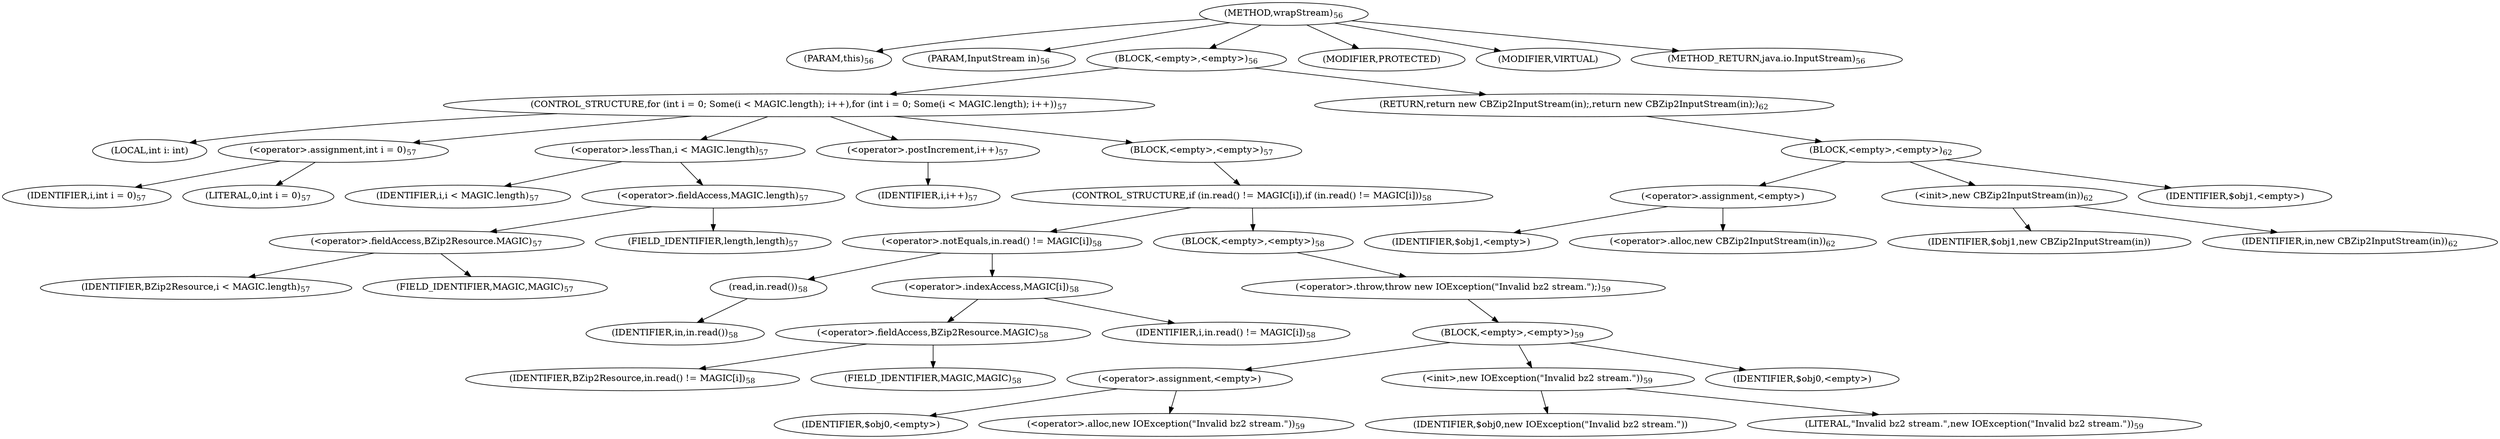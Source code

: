 digraph "wrapStream" {  
"27" [label = <(METHOD,wrapStream)<SUB>56</SUB>> ]
"28" [label = <(PARAM,this)<SUB>56</SUB>> ]
"29" [label = <(PARAM,InputStream in)<SUB>56</SUB>> ]
"30" [label = <(BLOCK,&lt;empty&gt;,&lt;empty&gt;)<SUB>56</SUB>> ]
"31" [label = <(CONTROL_STRUCTURE,for (int i = 0; Some(i &lt; MAGIC.length); i++),for (int i = 0; Some(i &lt; MAGIC.length); i++))<SUB>57</SUB>> ]
"32" [label = <(LOCAL,int i: int)> ]
"33" [label = <(&lt;operator&gt;.assignment,int i = 0)<SUB>57</SUB>> ]
"34" [label = <(IDENTIFIER,i,int i = 0)<SUB>57</SUB>> ]
"35" [label = <(LITERAL,0,int i = 0)<SUB>57</SUB>> ]
"36" [label = <(&lt;operator&gt;.lessThan,i &lt; MAGIC.length)<SUB>57</SUB>> ]
"37" [label = <(IDENTIFIER,i,i &lt; MAGIC.length)<SUB>57</SUB>> ]
"38" [label = <(&lt;operator&gt;.fieldAccess,MAGIC.length)<SUB>57</SUB>> ]
"39" [label = <(&lt;operator&gt;.fieldAccess,BZip2Resource.MAGIC)<SUB>57</SUB>> ]
"40" [label = <(IDENTIFIER,BZip2Resource,i &lt; MAGIC.length)<SUB>57</SUB>> ]
"41" [label = <(FIELD_IDENTIFIER,MAGIC,MAGIC)<SUB>57</SUB>> ]
"42" [label = <(FIELD_IDENTIFIER,length,length)<SUB>57</SUB>> ]
"43" [label = <(&lt;operator&gt;.postIncrement,i++)<SUB>57</SUB>> ]
"44" [label = <(IDENTIFIER,i,i++)<SUB>57</SUB>> ]
"45" [label = <(BLOCK,&lt;empty&gt;,&lt;empty&gt;)<SUB>57</SUB>> ]
"46" [label = <(CONTROL_STRUCTURE,if (in.read() != MAGIC[i]),if (in.read() != MAGIC[i]))<SUB>58</SUB>> ]
"47" [label = <(&lt;operator&gt;.notEquals,in.read() != MAGIC[i])<SUB>58</SUB>> ]
"48" [label = <(read,in.read())<SUB>58</SUB>> ]
"49" [label = <(IDENTIFIER,in,in.read())<SUB>58</SUB>> ]
"50" [label = <(&lt;operator&gt;.indexAccess,MAGIC[i])<SUB>58</SUB>> ]
"51" [label = <(&lt;operator&gt;.fieldAccess,BZip2Resource.MAGIC)<SUB>58</SUB>> ]
"52" [label = <(IDENTIFIER,BZip2Resource,in.read() != MAGIC[i])<SUB>58</SUB>> ]
"53" [label = <(FIELD_IDENTIFIER,MAGIC,MAGIC)<SUB>58</SUB>> ]
"54" [label = <(IDENTIFIER,i,in.read() != MAGIC[i])<SUB>58</SUB>> ]
"55" [label = <(BLOCK,&lt;empty&gt;,&lt;empty&gt;)<SUB>58</SUB>> ]
"56" [label = <(&lt;operator&gt;.throw,throw new IOException(&quot;Invalid bz2 stream.&quot;);)<SUB>59</SUB>> ]
"57" [label = <(BLOCK,&lt;empty&gt;,&lt;empty&gt;)<SUB>59</SUB>> ]
"58" [label = <(&lt;operator&gt;.assignment,&lt;empty&gt;)> ]
"59" [label = <(IDENTIFIER,$obj0,&lt;empty&gt;)> ]
"60" [label = <(&lt;operator&gt;.alloc,new IOException(&quot;Invalid bz2 stream.&quot;))<SUB>59</SUB>> ]
"61" [label = <(&lt;init&gt;,new IOException(&quot;Invalid bz2 stream.&quot;))<SUB>59</SUB>> ]
"62" [label = <(IDENTIFIER,$obj0,new IOException(&quot;Invalid bz2 stream.&quot;))> ]
"63" [label = <(LITERAL,&quot;Invalid bz2 stream.&quot;,new IOException(&quot;Invalid bz2 stream.&quot;))<SUB>59</SUB>> ]
"64" [label = <(IDENTIFIER,$obj0,&lt;empty&gt;)> ]
"65" [label = <(RETURN,return new CBZip2InputStream(in);,return new CBZip2InputStream(in);)<SUB>62</SUB>> ]
"66" [label = <(BLOCK,&lt;empty&gt;,&lt;empty&gt;)<SUB>62</SUB>> ]
"67" [label = <(&lt;operator&gt;.assignment,&lt;empty&gt;)> ]
"68" [label = <(IDENTIFIER,$obj1,&lt;empty&gt;)> ]
"69" [label = <(&lt;operator&gt;.alloc,new CBZip2InputStream(in))<SUB>62</SUB>> ]
"70" [label = <(&lt;init&gt;,new CBZip2InputStream(in))<SUB>62</SUB>> ]
"71" [label = <(IDENTIFIER,$obj1,new CBZip2InputStream(in))> ]
"72" [label = <(IDENTIFIER,in,new CBZip2InputStream(in))<SUB>62</SUB>> ]
"73" [label = <(IDENTIFIER,$obj1,&lt;empty&gt;)> ]
"74" [label = <(MODIFIER,PROTECTED)> ]
"75" [label = <(MODIFIER,VIRTUAL)> ]
"76" [label = <(METHOD_RETURN,java.io.InputStream)<SUB>56</SUB>> ]
  "27" -> "28" 
  "27" -> "29" 
  "27" -> "30" 
  "27" -> "74" 
  "27" -> "75" 
  "27" -> "76" 
  "30" -> "31" 
  "30" -> "65" 
  "31" -> "32" 
  "31" -> "33" 
  "31" -> "36" 
  "31" -> "43" 
  "31" -> "45" 
  "33" -> "34" 
  "33" -> "35" 
  "36" -> "37" 
  "36" -> "38" 
  "38" -> "39" 
  "38" -> "42" 
  "39" -> "40" 
  "39" -> "41" 
  "43" -> "44" 
  "45" -> "46" 
  "46" -> "47" 
  "46" -> "55" 
  "47" -> "48" 
  "47" -> "50" 
  "48" -> "49" 
  "50" -> "51" 
  "50" -> "54" 
  "51" -> "52" 
  "51" -> "53" 
  "55" -> "56" 
  "56" -> "57" 
  "57" -> "58" 
  "57" -> "61" 
  "57" -> "64" 
  "58" -> "59" 
  "58" -> "60" 
  "61" -> "62" 
  "61" -> "63" 
  "65" -> "66" 
  "66" -> "67" 
  "66" -> "70" 
  "66" -> "73" 
  "67" -> "68" 
  "67" -> "69" 
  "70" -> "71" 
  "70" -> "72" 
}
